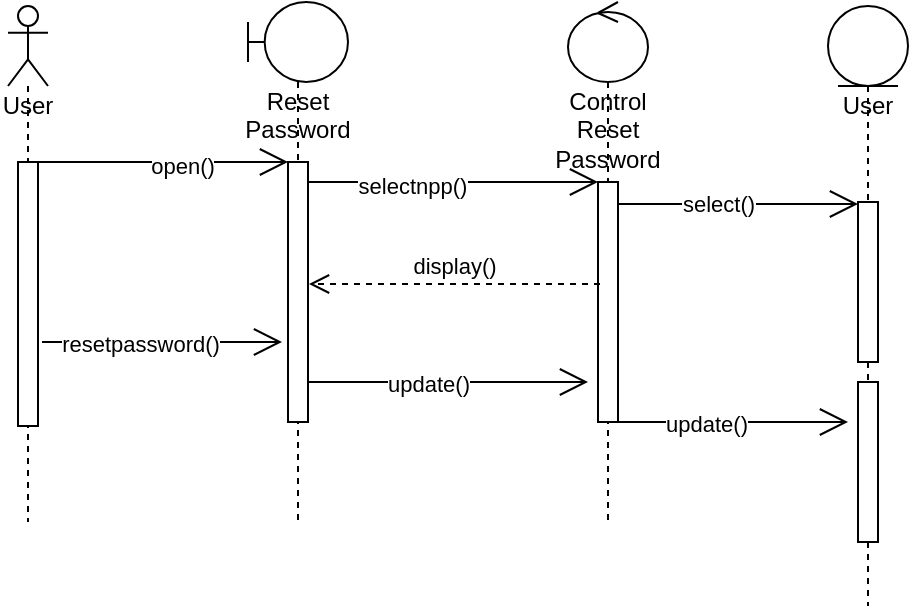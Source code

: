 <mxfile version="20.5.3" type="device"><diagram id="kgpKYQtTHZ0yAKxKKP6v" name="Page-1"><mxGraphModel dx="868" dy="425" grid="1" gridSize="10" guides="1" tooltips="1" connect="1" arrows="1" fold="1" page="1" pageScale="1" pageWidth="850" pageHeight="1100" math="0" shadow="0"><root><mxCell id="0"/><mxCell id="1" parent="0"/><mxCell id="w7BgeRweg68IXiRD4XFz-1" value="User" style="shape=umlLifeline;participant=umlActor;perimeter=lifelinePerimeter;whiteSpace=wrap;html=1;container=1;collapsible=0;recursiveResize=0;verticalAlign=top;spacingTop=36;outlineConnect=0;" parent="1" vertex="1"><mxGeometry x="190" y="132" width="20" height="258" as="geometry"/></mxCell><mxCell id="w7BgeRweg68IXiRD4XFz-6" value="" style="html=1;points=[];perimeter=orthogonalPerimeter;" parent="w7BgeRweg68IXiRD4XFz-1" vertex="1"><mxGeometry x="5" y="78" width="10" height="132" as="geometry"/></mxCell><mxCell id="w7BgeRweg68IXiRD4XFz-2" value="Reset Password" style="shape=umlLifeline;participant=umlBoundary;perimeter=lifelinePerimeter;whiteSpace=wrap;html=1;container=1;collapsible=0;recursiveResize=0;verticalAlign=top;spacingTop=36;outlineConnect=0;" parent="1" vertex="1"><mxGeometry x="310" y="130" width="50" height="260" as="geometry"/></mxCell><mxCell id="w7BgeRweg68IXiRD4XFz-9" value="" style="html=1;points=[];perimeter=orthogonalPerimeter;" parent="w7BgeRweg68IXiRD4XFz-2" vertex="1"><mxGeometry x="20" y="80" width="10" height="130" as="geometry"/></mxCell><mxCell id="w7BgeRweg68IXiRD4XFz-11" value="" style="endArrow=open;endFill=1;endSize=12;html=1;rounded=0;" parent="w7BgeRweg68IXiRD4XFz-2" edge="1"><mxGeometry width="160" relative="1" as="geometry"><mxPoint x="-110" y="80" as="sourcePoint"/><mxPoint x="20" y="80" as="targetPoint"/></mxGeometry></mxCell><mxCell id="w7BgeRweg68IXiRD4XFz-12" value="open()" style="edgeLabel;html=1;align=center;verticalAlign=middle;resizable=0;points=[];" parent="w7BgeRweg68IXiRD4XFz-11" vertex="1" connectable="0"><mxGeometry x="0.185" y="-2" relative="1" as="geometry"><mxPoint as="offset"/></mxGeometry></mxCell><mxCell id="w7BgeRweg68IXiRD4XFz-8" value="Control Reset Password" style="shape=umlLifeline;participant=umlControl;perimeter=lifelinePerimeter;whiteSpace=wrap;html=1;container=1;collapsible=0;recursiveResize=0;verticalAlign=top;spacingTop=36;outlineConnect=0;" parent="1" vertex="1"><mxGeometry x="470" y="130" width="40" height="260" as="geometry"/></mxCell><mxCell id="w7BgeRweg68IXiRD4XFz-14" value="" style="html=1;points=[];perimeter=orthogonalPerimeter;" parent="w7BgeRweg68IXiRD4XFz-8" vertex="1"><mxGeometry x="15" y="90" width="10" height="120" as="geometry"/></mxCell><mxCell id="w7BgeRweg68IXiRD4XFz-36" value="" style="endArrow=open;endFill=1;endSize=12;html=1;rounded=0;" parent="w7BgeRweg68IXiRD4XFz-8" edge="1"><mxGeometry width="160" relative="1" as="geometry"><mxPoint x="-130" y="190" as="sourcePoint"/><mxPoint x="10" y="190" as="targetPoint"/></mxGeometry></mxCell><mxCell id="w7BgeRweg68IXiRD4XFz-38" value="update()" style="edgeLabel;html=1;align=center;verticalAlign=middle;resizable=0;points=[];" parent="w7BgeRweg68IXiRD4XFz-36" vertex="1" connectable="0"><mxGeometry x="-0.143" y="-1" relative="1" as="geometry"><mxPoint as="offset"/></mxGeometry></mxCell><mxCell id="w7BgeRweg68IXiRD4XFz-13" value="" style="endArrow=open;endFill=1;endSize=12;html=1;rounded=0;" parent="1" target="w7BgeRweg68IXiRD4XFz-14" edge="1"><mxGeometry width="160" relative="1" as="geometry"><mxPoint x="340" y="220" as="sourcePoint"/><mxPoint x="460" y="220" as="targetPoint"/></mxGeometry></mxCell><mxCell id="w7BgeRweg68IXiRD4XFz-18" value="selectnpp()" style="edgeLabel;html=1;align=center;verticalAlign=middle;resizable=0;points=[];" parent="w7BgeRweg68IXiRD4XFz-13" vertex="1" connectable="0"><mxGeometry x="-0.283" y="-2" relative="1" as="geometry"><mxPoint as="offset"/></mxGeometry></mxCell><mxCell id="w7BgeRweg68IXiRD4XFz-23" value="display()" style="html=1;verticalAlign=bottom;endArrow=open;dashed=1;endSize=8;rounded=0;" parent="1" edge="1"><mxGeometry relative="1" as="geometry"><mxPoint x="486" y="271" as="sourcePoint"/><mxPoint x="340.5" y="271" as="targetPoint"/></mxGeometry></mxCell><mxCell id="w7BgeRweg68IXiRD4XFz-29" value="User" style="shape=umlLifeline;participant=umlEntity;perimeter=lifelinePerimeter;whiteSpace=wrap;html=1;container=1;collapsible=0;recursiveResize=0;verticalAlign=top;spacingTop=36;outlineConnect=0;" parent="1" vertex="1"><mxGeometry x="600" y="132" width="40" height="300" as="geometry"/></mxCell><mxCell id="w7BgeRweg68IXiRD4XFz-30" value="" style="html=1;points=[];perimeter=orthogonalPerimeter;" parent="w7BgeRweg68IXiRD4XFz-29" vertex="1"><mxGeometry x="15" y="98" width="10" height="80" as="geometry"/></mxCell><mxCell id="w7BgeRweg68IXiRD4XFz-39" value="" style="html=1;points=[];perimeter=orthogonalPerimeter;" parent="w7BgeRweg68IXiRD4XFz-29" vertex="1"><mxGeometry x="15" y="188" width="10" height="80" as="geometry"/></mxCell><mxCell id="w7BgeRweg68IXiRD4XFz-41" value="" style="endArrow=open;endFill=1;endSize=12;html=1;rounded=0;" parent="w7BgeRweg68IXiRD4XFz-29" edge="1"><mxGeometry width="160" relative="1" as="geometry"><mxPoint x="-115" y="208" as="sourcePoint"/><mxPoint x="10" y="208" as="targetPoint"/></mxGeometry></mxCell><mxCell id="w7BgeRweg68IXiRD4XFz-42" value="update()" style="edgeLabel;html=1;align=center;verticalAlign=middle;resizable=0;points=[];" parent="w7BgeRweg68IXiRD4XFz-41" vertex="1" connectable="0"><mxGeometry x="-0.143" y="-1" relative="1" as="geometry"><mxPoint as="offset"/></mxGeometry></mxCell><mxCell id="w7BgeRweg68IXiRD4XFz-31" value="" style="endArrow=open;endFill=1;endSize=12;html=1;rounded=0;" parent="1" edge="1"><mxGeometry width="160" relative="1" as="geometry"><mxPoint x="495" y="231" as="sourcePoint"/><mxPoint x="615" y="231" as="targetPoint"/></mxGeometry></mxCell><mxCell id="w7BgeRweg68IXiRD4XFz-32" value="select()" style="edgeLabel;html=1;align=center;verticalAlign=middle;resizable=0;points=[];" parent="w7BgeRweg68IXiRD4XFz-31" vertex="1" connectable="0"><mxGeometry x="-0.167" relative="1" as="geometry"><mxPoint as="offset"/></mxGeometry></mxCell><mxCell id="w7BgeRweg68IXiRD4XFz-33" value="" style="endArrow=open;endFill=1;endSize=12;html=1;rounded=0;" parent="1" edge="1"><mxGeometry width="160" relative="1" as="geometry"><mxPoint x="207" y="300" as="sourcePoint"/><mxPoint x="327" y="300" as="targetPoint"/></mxGeometry></mxCell><mxCell id="w7BgeRweg68IXiRD4XFz-35" value="resetpassword()" style="edgeLabel;html=1;align=center;verticalAlign=middle;resizable=0;points=[];" parent="w7BgeRweg68IXiRD4XFz-33" vertex="1" connectable="0"><mxGeometry x="-0.183" y="-1" relative="1" as="geometry"><mxPoint as="offset"/></mxGeometry></mxCell></root></mxGraphModel></diagram></mxfile>